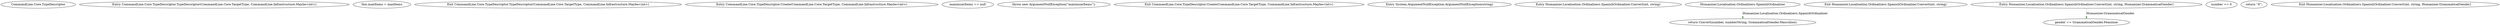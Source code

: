 digraph  {
n10 [label="CommandLine.Core.TypeDescriptor", span=""];
n0 [cluster="CommandLine.Core.TypeDescriptor.TypeDescriptor(CommandLine.Core.TargetType, CommandLine.Infrastructure.Maybe<int>)", label="Entry CommandLine.Core.TypeDescriptor.TypeDescriptor(CommandLine.Core.TargetType, CommandLine.Infrastructure.Maybe<int>)", span="13-13"];
n2 [cluster="CommandLine.Core.TypeDescriptor.TypeDescriptor(CommandLine.Core.TargetType, CommandLine.Infrastructure.Maybe<int>)", label="this.maxItems = maxItems", span="16-16"];
n3 [cluster="CommandLine.Core.TypeDescriptor.TypeDescriptor(CommandLine.Core.TargetType, CommandLine.Infrastructure.Maybe<int>)", label="Exit CommandLine.Core.TypeDescriptor.TypeDescriptor(CommandLine.Core.TargetType, CommandLine.Infrastructure.Maybe<int>)", span="13-13"];
n4 [cluster="CommandLine.Core.TypeDescriptor.Create(CommandLine.Core.TargetType, CommandLine.Infrastructure.Maybe<int>)", label="Entry CommandLine.Core.TypeDescriptor.Create(CommandLine.Core.TargetType, CommandLine.Infrastructure.Maybe<int>)", span="29-29"];
n5 [cluster="CommandLine.Core.TypeDescriptor.Create(CommandLine.Core.TargetType, CommandLine.Infrastructure.Maybe<int>)", label="maximumItems == null", span="31-31"];
n6 [cluster="CommandLine.Core.TypeDescriptor.Create(CommandLine.Core.TargetType, CommandLine.Infrastructure.Maybe<int>)", label="throw new ArgumentNullException(''maximumItems'');", span="31-31"];
n8 [cluster="CommandLine.Core.TypeDescriptor.Create(CommandLine.Core.TargetType, CommandLine.Infrastructure.Maybe<int>)", label="Exit CommandLine.Core.TypeDescriptor.Create(CommandLine.Core.TargetType, CommandLine.Infrastructure.Maybe<int>)", span="29-29"];
n9 [cluster="System.ArgumentNullException.ArgumentNullException(string)", label="Entry System.ArgumentNullException.ArgumentNullException(string)", span="0-0"];
m0_0 [cluster="Humanizer.Localisation.Ordinalizers.SpanishOrdinalizer.Convert(int, string)", file="Tokenizer.cs", label="Entry Humanizer.Localisation.Ordinalizers.SpanishOrdinalizer.Convert(int, string)", span="4-4"];
m0_1 [cluster="Humanizer.Localisation.Ordinalizers.SpanishOrdinalizer.Convert(int, string)", file="Tokenizer.cs", label="return Convert(number, numberString, GrammaticalGender.Masculine);", span="6-6"];
m0_2 [cluster="Humanizer.Localisation.Ordinalizers.SpanishOrdinalizer.Convert(int, string)", file="Tokenizer.cs", label="Exit Humanizer.Localisation.Ordinalizers.SpanishOrdinalizer.Convert(int, string)", span="4-4"];
m0_3 [cluster="Humanizer.Localisation.Ordinalizers.SpanishOrdinalizer.Convert(int, string, Humanizer.GrammaticalGender)", file="Tokenizer.cs", label="Entry Humanizer.Localisation.Ordinalizers.SpanishOrdinalizer.Convert(int, string, Humanizer.GrammaticalGender)", span="9-9"];
m0_4 [cluster="Humanizer.Localisation.Ordinalizers.SpanishOrdinalizer.Convert(int, string, Humanizer.GrammaticalGender)", file="Tokenizer.cs", label="number == 0", span="12-12"];
m0_6 [cluster="Humanizer.Localisation.Ordinalizers.SpanishOrdinalizer.Convert(int, string, Humanizer.GrammaticalGender)", file="Tokenizer.cs", label="gender == GrammaticalGender.Feminine", span="15-15"];
m0_5 [cluster="Humanizer.Localisation.Ordinalizers.SpanishOrdinalizer.Convert(int, string, Humanizer.GrammaticalGender)", file="Tokenizer.cs", label="return ''0'';", span="13-13"];
m0_9 [cluster="Humanizer.Localisation.Ordinalizers.SpanishOrdinalizer.Convert(int, string, Humanizer.GrammaticalGender)", file="Tokenizer.cs", label="Exit Humanizer.Localisation.Ordinalizers.SpanishOrdinalizer.Convert(int, string, Humanizer.GrammaticalGender)", span="9-9"];
m0_10 [file="Tokenizer.cs", label="Humanizer.Localisation.Ordinalizers.SpanishOrdinalizer", span=""];
m0_3 -> m0_6  [color=darkseagreen4, key=1, label="Humanizer.GrammaticalGender", style=dashed];
m0_10 -> m0_1  [color=darkseagreen4, key=1, label="Humanizer.Localisation.Ordinalizers.SpanishOrdinalizer", style=dashed];
}
